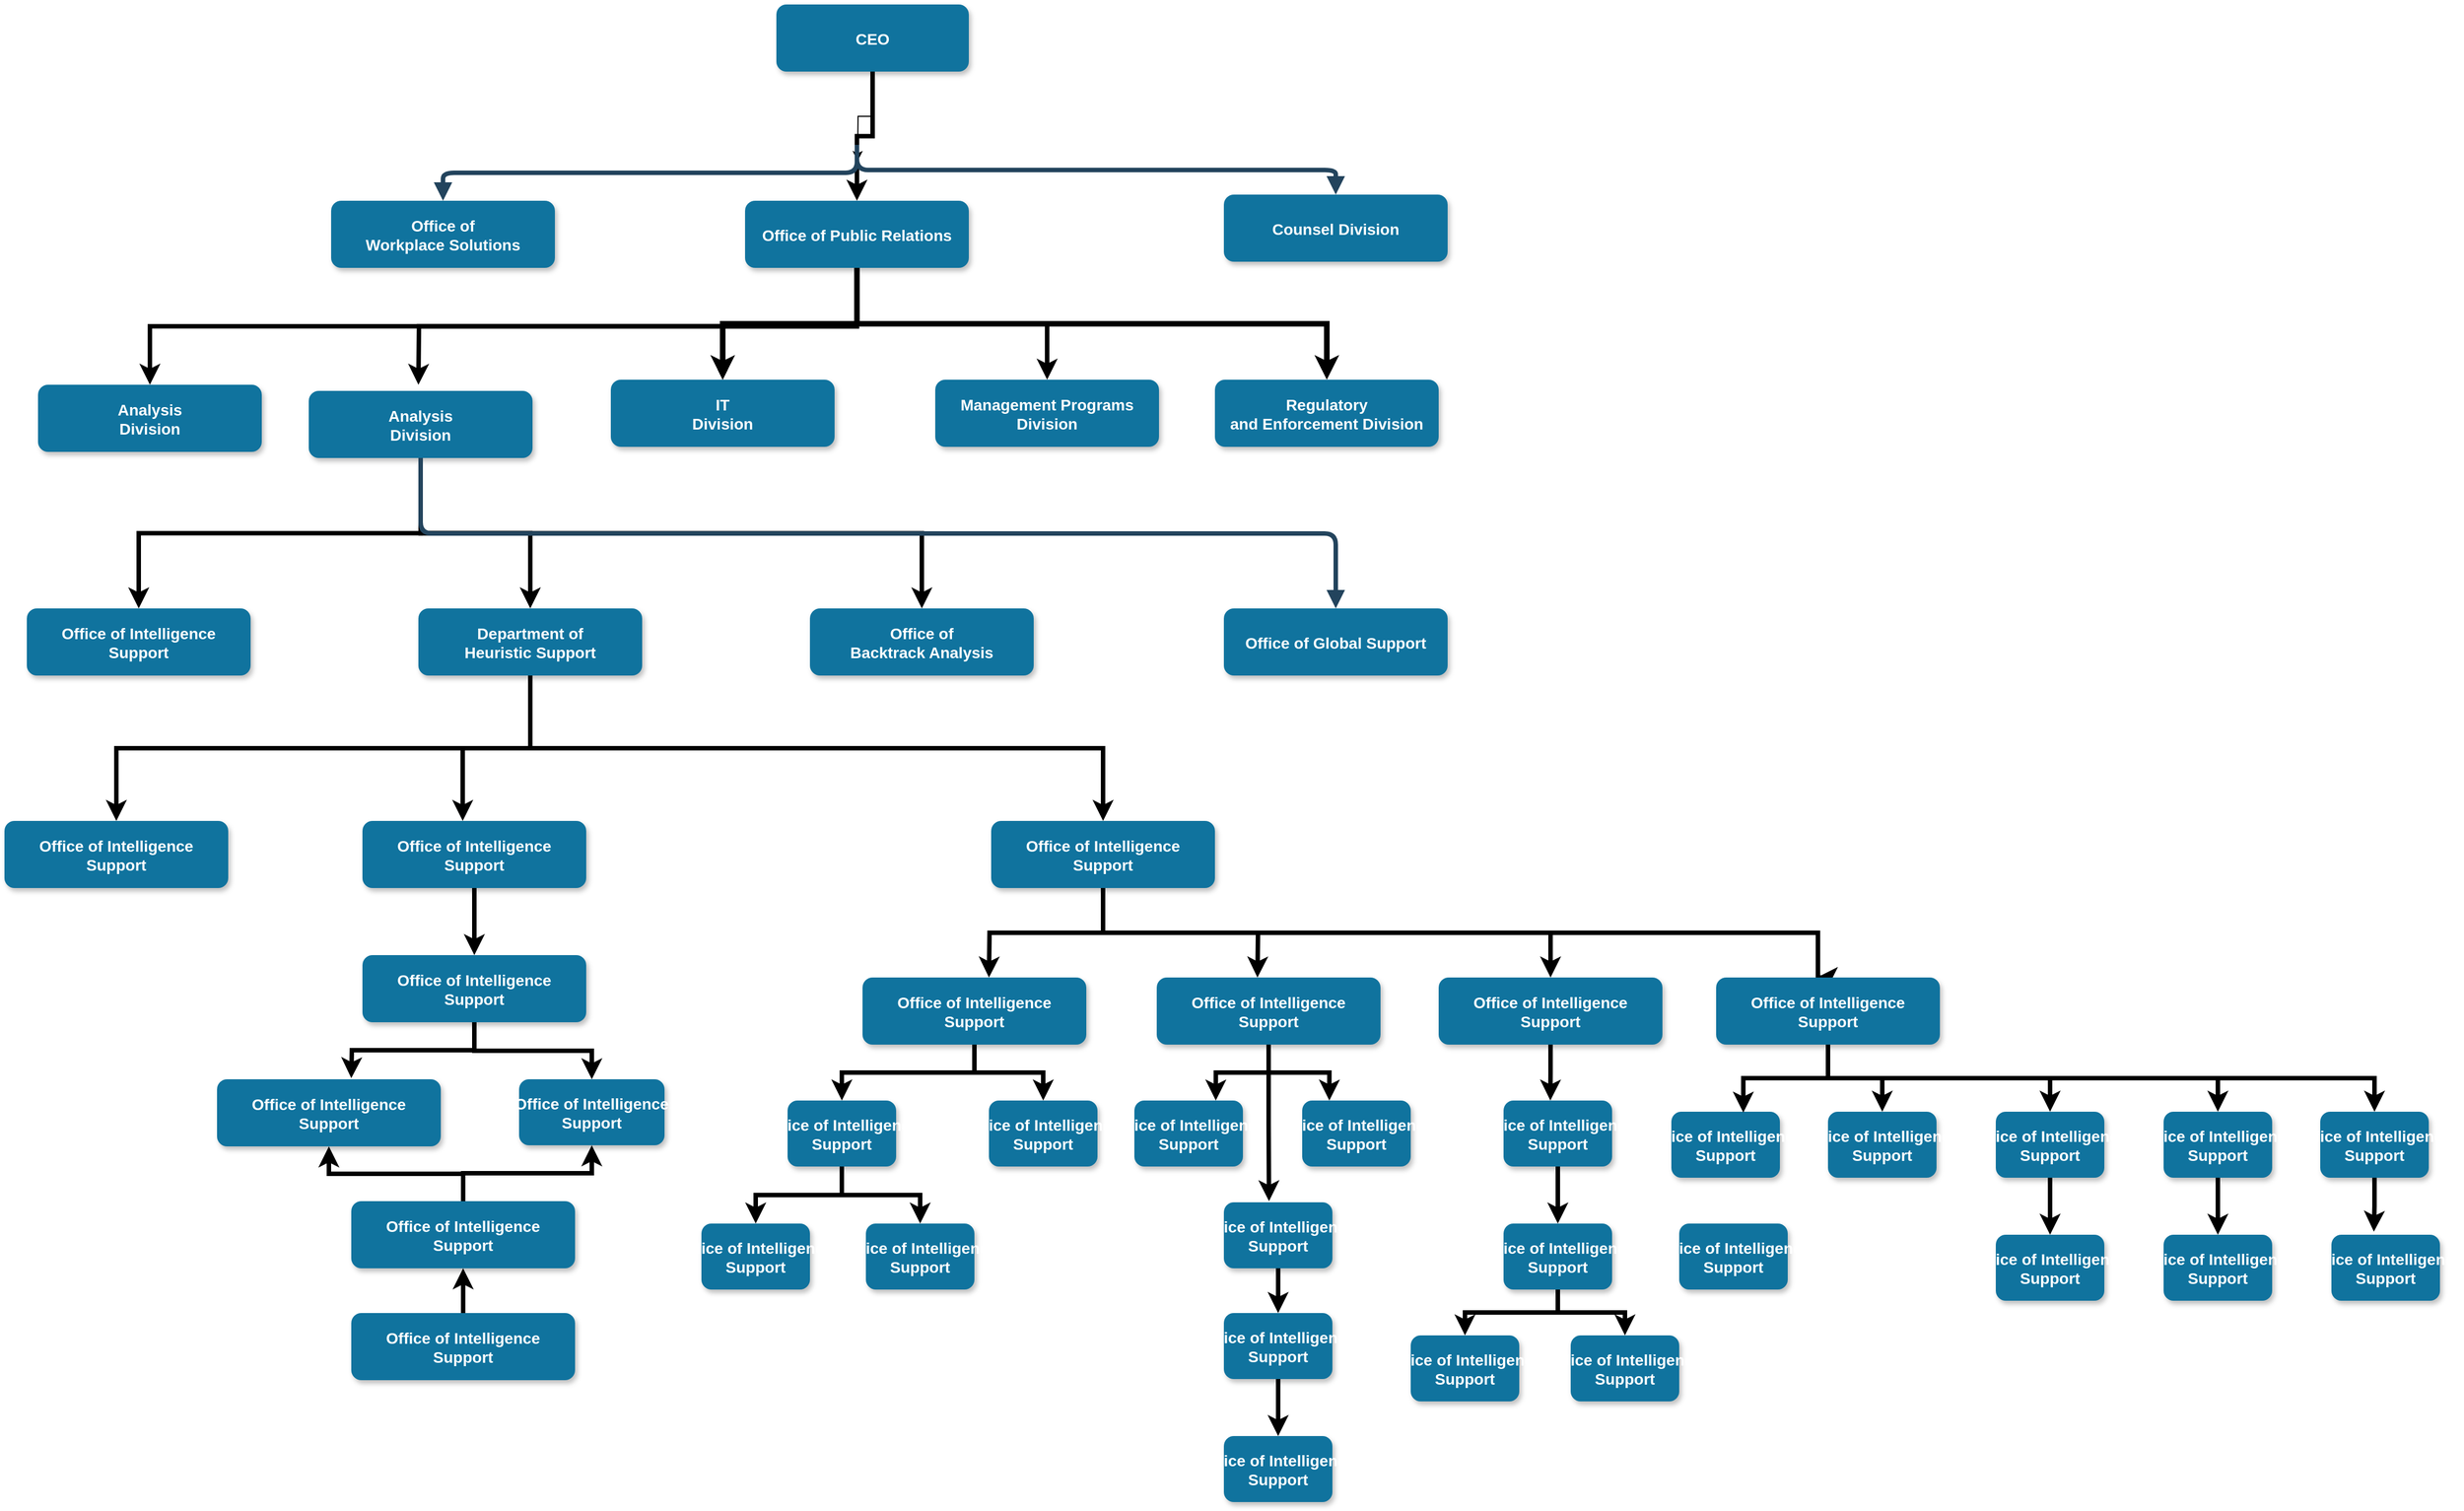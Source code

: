 <mxfile version="24.2.0" type="github">
  <diagram name="Page-1" id="97916047-d0de-89f5-080d-49f4d83e522f">
    <mxGraphModel dx="1340" dy="618" grid="1" gridSize="10" guides="1" tooltips="1" connect="1" arrows="1" fold="1" page="1" pageScale="1.5" pageWidth="1169" pageHeight="827" background="none" math="0" shadow="0">
      <root>
        <mxCell id="0" />
        <mxCell id="1" parent="0" />
        <mxCell id="HIM83jDWfp7aoqbR4-Ow-55" style="edgeStyle=orthogonalEdgeStyle;rounded=0;orthogonalLoop=1;jettySize=auto;html=1;exitX=0.5;exitY=1;exitDx=0;exitDy=0;" edge="1" parent="1" source="2">
          <mxGeometry relative="1" as="geometry">
            <mxPoint x="772.545" y="420" as="targetPoint" />
          </mxGeometry>
        </mxCell>
        <mxCell id="HIM83jDWfp7aoqbR4-Ow-57" style="edgeStyle=orthogonalEdgeStyle;rounded=0;orthogonalLoop=1;jettySize=auto;html=1;exitX=0.5;exitY=1;exitDx=0;exitDy=0;entryX=0.5;entryY=0;entryDx=0;entryDy=0;strokeWidth=4;" edge="1" parent="1" source="2" target="5">
          <mxGeometry relative="1" as="geometry" />
        </mxCell>
        <mxCell id="2" value="CEO" style="rounded=1;fillColor=#10739E;strokeColor=none;shadow=1;gradientColor=none;fontStyle=1;fontColor=#FFFFFF;fontSize=14;" parent="1" vertex="1">
          <mxGeometry x="700" y="280" width="172" height="60" as="geometry" />
        </mxCell>
        <mxCell id="4" value="Office of &#xa;Workplace Solutions" style="rounded=1;fillColor=#10739E;strokeColor=none;shadow=1;gradientColor=none;fontStyle=1;fontColor=#FFFFFF;fontSize=14;" parent="1" vertex="1">
          <mxGeometry x="302" y="455.5" width="200" height="60" as="geometry" />
        </mxCell>
        <mxCell id="HIM83jDWfp7aoqbR4-Ow-58" style="edgeStyle=orthogonalEdgeStyle;rounded=0;orthogonalLoop=1;jettySize=auto;html=1;exitX=0.5;exitY=1;exitDx=0;exitDy=0;strokeWidth=4;" edge="1" parent="1" source="5">
          <mxGeometry relative="1" as="geometry">
            <mxPoint x="380" y="620" as="targetPoint" />
          </mxGeometry>
        </mxCell>
        <mxCell id="HIM83jDWfp7aoqbR4-Ow-59" style="edgeStyle=orthogonalEdgeStyle;rounded=0;orthogonalLoop=1;jettySize=auto;html=1;exitX=0.5;exitY=1;exitDx=0;exitDy=0;strokeWidth=5;" edge="1" parent="1" source="5" target="13">
          <mxGeometry relative="1" as="geometry" />
        </mxCell>
        <mxCell id="HIM83jDWfp7aoqbR4-Ow-61" style="edgeStyle=orthogonalEdgeStyle;rounded=0;orthogonalLoop=1;jettySize=auto;html=1;exitX=0.5;exitY=1;exitDx=0;exitDy=0;entryX=0.5;entryY=0;entryDx=0;entryDy=0;strokeWidth=5;" edge="1" parent="1" source="5" target="23">
          <mxGeometry relative="1" as="geometry" />
        </mxCell>
        <mxCell id="HIM83jDWfp7aoqbR4-Ow-63" style="edgeStyle=orthogonalEdgeStyle;rounded=0;orthogonalLoop=1;jettySize=auto;html=1;exitX=0.5;exitY=1;exitDx=0;exitDy=0;strokeWidth=4;" edge="1" parent="1" source="5" target="HIM83jDWfp7aoqbR4-Ow-62">
          <mxGeometry relative="1" as="geometry" />
        </mxCell>
        <mxCell id="HIM83jDWfp7aoqbR4-Ow-64" value="" style="edgeStyle=orthogonalEdgeStyle;rounded=0;orthogonalLoop=1;jettySize=auto;html=1;" edge="1" parent="1" source="5" target="13">
          <mxGeometry relative="1" as="geometry" />
        </mxCell>
        <mxCell id="HIM83jDWfp7aoqbR4-Ow-65" style="edgeStyle=orthogonalEdgeStyle;rounded=0;orthogonalLoop=1;jettySize=auto;html=1;exitX=0.5;exitY=1;exitDx=0;exitDy=0;entryX=0.5;entryY=0;entryDx=0;entryDy=0;strokeWidth=4;" edge="1" parent="1" source="5" target="18">
          <mxGeometry relative="1" as="geometry" />
        </mxCell>
        <mxCell id="5" value="Office of Public Relations" style="rounded=1;fillColor=#10739E;strokeColor=none;shadow=1;gradientColor=none;fontStyle=1;fontColor=#FFFFFF;fontSize=14;" parent="1" vertex="1">
          <mxGeometry x="672" y="455.5" width="200" height="60" as="geometry" />
        </mxCell>
        <mxCell id="6" value="Counsel Division" style="rounded=1;fillColor=#10739E;strokeColor=none;shadow=1;gradientColor=none;fontStyle=1;fontColor=#FFFFFF;fontSize=14;" parent="1" vertex="1">
          <mxGeometry x="1100" y="450" width="200" height="60" as="geometry" />
        </mxCell>
        <mxCell id="HIM83jDWfp7aoqbR4-Ow-68" style="edgeStyle=orthogonalEdgeStyle;rounded=0;orthogonalLoop=1;jettySize=auto;html=1;exitX=0.5;exitY=1;exitDx=0;exitDy=0;entryX=0.5;entryY=0;entryDx=0;entryDy=0;strokeWidth=4;" edge="1" parent="1" source="8" target="11">
          <mxGeometry relative="1" as="geometry" />
        </mxCell>
        <mxCell id="HIM83jDWfp7aoqbR4-Ow-69" style="edgeStyle=orthogonalEdgeStyle;rounded=0;orthogonalLoop=1;jettySize=auto;html=1;exitX=0.5;exitY=1;exitDx=0;exitDy=0;entryX=0.5;entryY=0;entryDx=0;entryDy=0;strokeWidth=4;" edge="1" parent="1" source="8" target="12">
          <mxGeometry relative="1" as="geometry" />
        </mxCell>
        <mxCell id="HIM83jDWfp7aoqbR4-Ow-71" style="edgeStyle=orthogonalEdgeStyle;rounded=0;orthogonalLoop=1;jettySize=auto;html=1;exitX=0.5;exitY=1;exitDx=0;exitDy=0;strokeWidth=4;" edge="1" parent="1" source="8" target="10">
          <mxGeometry relative="1" as="geometry" />
        </mxCell>
        <mxCell id="8" value="Analysis &#xa;Division" style="rounded=1;fillColor=#10739E;strokeColor=none;shadow=1;gradientColor=none;fontStyle=1;fontColor=#FFFFFF;fontSize=14;" parent="1" vertex="1">
          <mxGeometry x="282" y="625.5" width="200" height="60" as="geometry" />
        </mxCell>
        <mxCell id="9" value="Office of Global Support" style="rounded=1;fillColor=#10739E;strokeColor=none;shadow=1;gradientColor=none;fontStyle=1;fontColor=#FFFFFF;fontSize=14;" parent="1" vertex="1">
          <mxGeometry x="1100" y="820" width="200" height="60" as="geometry" />
        </mxCell>
        <mxCell id="10" value="Office of &#xa;Backtrack Analysis" style="rounded=1;fillColor=#10739E;strokeColor=none;shadow=1;gradientColor=none;fontStyle=1;fontColor=#FFFFFF;fontSize=14;" parent="1" vertex="1">
          <mxGeometry x="730" y="820" width="200" height="60" as="geometry" />
        </mxCell>
        <mxCell id="HIM83jDWfp7aoqbR4-Ow-78" style="edgeStyle=orthogonalEdgeStyle;rounded=0;orthogonalLoop=1;jettySize=auto;html=1;exitX=0.5;exitY=1;exitDx=0;exitDy=0;strokeWidth=4;" edge="1" parent="1" source="11" target="HIM83jDWfp7aoqbR4-Ow-73">
          <mxGeometry relative="1" as="geometry" />
        </mxCell>
        <mxCell id="HIM83jDWfp7aoqbR4-Ow-94" style="edgeStyle=orthogonalEdgeStyle;rounded=0;orthogonalLoop=1;jettySize=auto;html=1;exitX=0.5;exitY=1;exitDx=0;exitDy=0;strokeWidth=4;" edge="1" parent="1" source="11" target="HIM83jDWfp7aoqbR4-Ow-93">
          <mxGeometry relative="1" as="geometry" />
        </mxCell>
        <mxCell id="11" value="Department of &#xa;Heuristic Support" style="rounded=1;fillColor=#10739E;strokeColor=none;shadow=1;gradientColor=none;fontStyle=1;fontColor=#FFFFFF;fontSize=14;" parent="1" vertex="1">
          <mxGeometry x="380" y="820" width="200" height="60" as="geometry" />
        </mxCell>
        <mxCell id="12" value="Office of Intelligence &#xa;Support" style="rounded=1;fillColor=#10739E;strokeColor=none;shadow=1;gradientColor=none;fontStyle=1;fontColor=#FFFFFF;fontSize=14;" parent="1" vertex="1">
          <mxGeometry x="30" y="820" width="200" height="60" as="geometry" />
        </mxCell>
        <mxCell id="13" value="IT&#xa;Division" style="rounded=1;fillColor=#10739E;strokeColor=none;shadow=1;gradientColor=none;fontStyle=1;fontColor=#FFFFFF;fontSize=14;" parent="1" vertex="1">
          <mxGeometry x="552" y="615.5" width="200" height="60" as="geometry" />
        </mxCell>
        <mxCell id="18" value="Management Programs &#xa;Division" style="rounded=1;fillColor=#10739E;strokeColor=none;shadow=1;gradientColor=none;fontStyle=1;fontColor=#FFFFFF;fontSize=14;" parent="1" vertex="1">
          <mxGeometry x="842" y="615.5" width="200" height="60" as="geometry" />
        </mxCell>
        <mxCell id="23" value="Regulatory &#xa;and Enforcement Division" style="rounded=1;fillColor=#10739E;strokeColor=none;shadow=1;gradientColor=none;fontStyle=1;fontColor=#FFFFFF;fontSize=14;" parent="1" vertex="1">
          <mxGeometry x="1092" y="615.5" width="200" height="60" as="geometry" />
        </mxCell>
        <mxCell id="31" value="" style="edgeStyle=elbowEdgeStyle;elbow=vertical;strokeWidth=4;endArrow=block;endFill=1;fontStyle=1;strokeColor=#23445D;" parent="1" target="4" edge="1">
          <mxGeometry x="22" y="165.5" width="100" height="100" as="geometry">
            <mxPoint x="772" y="405.5" as="sourcePoint" />
            <mxPoint x="122" y="165.5" as="targetPoint" />
          </mxGeometry>
        </mxCell>
        <mxCell id="32" value="" style="edgeStyle=elbowEdgeStyle;elbow=vertical;strokeWidth=4;endArrow=block;endFill=1;fontStyle=1;strokeColor=#23445D;" parent="1" target="6" edge="1">
          <mxGeometry x="22" y="165.5" width="100" height="100" as="geometry">
            <mxPoint x="772" y="405.5" as="sourcePoint" />
            <mxPoint x="122" y="165.5" as="targetPoint" />
          </mxGeometry>
        </mxCell>
        <mxCell id="38" value="" style="edgeStyle=elbowEdgeStyle;elbow=vertical;strokeWidth=4;endArrow=block;endFill=1;fontStyle=1;strokeColor=#23445D;" parent="1" source="8" target="9" edge="1">
          <mxGeometry x="62" y="165.5" width="100" height="100" as="geometry">
            <mxPoint x="62" y="265.5" as="sourcePoint" />
            <mxPoint x="162" y="165.5" as="targetPoint" />
          </mxGeometry>
        </mxCell>
        <mxCell id="HIM83jDWfp7aoqbR4-Ow-62" value="Analysis &#xa;Division" style="rounded=1;fillColor=#10739E;strokeColor=none;shadow=1;gradientColor=none;fontStyle=1;fontColor=#FFFFFF;fontSize=14;" vertex="1" parent="1">
          <mxGeometry x="40" y="620" width="200" height="60" as="geometry" />
        </mxCell>
        <mxCell id="HIM83jDWfp7aoqbR4-Ow-73" value="Office of Intelligence &#xa;Support" style="rounded=1;fillColor=#10739E;strokeColor=none;shadow=1;gradientColor=none;fontStyle=1;fontColor=#FFFFFF;fontSize=14;" vertex="1" parent="1">
          <mxGeometry x="10" y="1010" width="200" height="60" as="geometry" />
        </mxCell>
        <mxCell id="HIM83jDWfp7aoqbR4-Ow-82" style="edgeStyle=orthogonalEdgeStyle;rounded=0;orthogonalLoop=1;jettySize=auto;html=1;exitX=0.5;exitY=1;exitDx=0;exitDy=0;entryX=0.5;entryY=0;entryDx=0;entryDy=0;strokeWidth=4;" edge="1" parent="1" source="HIM83jDWfp7aoqbR4-Ow-74" target="HIM83jDWfp7aoqbR4-Ow-80">
          <mxGeometry relative="1" as="geometry" />
        </mxCell>
        <mxCell id="HIM83jDWfp7aoqbR4-Ow-74" value="Office of Intelligence &#xa;Support" style="rounded=1;fillColor=#10739E;strokeColor=none;shadow=1;gradientColor=none;fontStyle=1;fontColor=#FFFFFF;fontSize=14;" vertex="1" parent="1">
          <mxGeometry x="330" y="1010" width="200" height="60" as="geometry" />
        </mxCell>
        <mxCell id="HIM83jDWfp7aoqbR4-Ow-75" style="edgeStyle=orthogonalEdgeStyle;rounded=0;orthogonalLoop=1;jettySize=auto;html=1;exitX=0.5;exitY=1;exitDx=0;exitDy=0;entryX=0.448;entryY=0;entryDx=0;entryDy=0;entryPerimeter=0;strokeWidth=4;" edge="1" parent="1" source="11" target="HIM83jDWfp7aoqbR4-Ow-74">
          <mxGeometry relative="1" as="geometry" />
        </mxCell>
        <mxCell id="HIM83jDWfp7aoqbR4-Ow-90" style="edgeStyle=orthogonalEdgeStyle;rounded=0;orthogonalLoop=1;jettySize=auto;html=1;exitX=0.5;exitY=1;exitDx=0;exitDy=0;entryX=0.5;entryY=0;entryDx=0;entryDy=0;strokeWidth=4;" edge="1" parent="1" source="HIM83jDWfp7aoqbR4-Ow-80" target="HIM83jDWfp7aoqbR4-Ow-85">
          <mxGeometry relative="1" as="geometry" />
        </mxCell>
        <mxCell id="HIM83jDWfp7aoqbR4-Ow-91" style="edgeStyle=orthogonalEdgeStyle;rounded=0;orthogonalLoop=1;jettySize=auto;html=1;exitX=0.5;exitY=1;exitDx=0;exitDy=0;strokeWidth=4;" edge="1" parent="1" source="HIM83jDWfp7aoqbR4-Ow-80">
          <mxGeometry relative="1" as="geometry">
            <mxPoint x="320" y="1240" as="targetPoint" />
          </mxGeometry>
        </mxCell>
        <mxCell id="HIM83jDWfp7aoqbR4-Ow-80" value="Office of Intelligence &#xa;Support" style="rounded=1;fillColor=#10739E;strokeColor=none;shadow=1;gradientColor=none;fontStyle=1;fontColor=#FFFFFF;fontSize=14;" vertex="1" parent="1">
          <mxGeometry x="330" y="1130" width="200" height="60" as="geometry" />
        </mxCell>
        <mxCell id="HIM83jDWfp7aoqbR4-Ow-84" value="Office of Intelligence &#xa;Support" style="rounded=1;fillColor=#10739E;strokeColor=none;shadow=1;gradientColor=none;fontStyle=1;fontColor=#FFFFFF;fontSize=14;" vertex="1" parent="1">
          <mxGeometry x="200" y="1241" width="200" height="60" as="geometry" />
        </mxCell>
        <mxCell id="HIM83jDWfp7aoqbR4-Ow-85" value="Office of Intelligence &#xa;Support" style="rounded=1;fillColor=#10739E;strokeColor=none;shadow=1;gradientColor=none;fontStyle=1;fontColor=#FFFFFF;fontSize=14;" vertex="1" parent="1">
          <mxGeometry x="470" y="1241" width="130" height="59" as="geometry" />
        </mxCell>
        <mxCell id="HIM83jDWfp7aoqbR4-Ow-92" style="edgeStyle=orthogonalEdgeStyle;rounded=0;orthogonalLoop=1;jettySize=auto;html=1;exitX=0.5;exitY=0;exitDx=0;exitDy=0;entryX=0.5;entryY=1;entryDx=0;entryDy=0;strokeWidth=4;" edge="1" parent="1" source="HIM83jDWfp7aoqbR4-Ow-86" target="HIM83jDWfp7aoqbR4-Ow-87">
          <mxGeometry relative="1" as="geometry" />
        </mxCell>
        <mxCell id="HIM83jDWfp7aoqbR4-Ow-86" value="Office of Intelligence &#xa;Support" style="rounded=1;fillColor=#10739E;strokeColor=none;shadow=1;gradientColor=none;fontStyle=1;fontColor=#FFFFFF;fontSize=14;" vertex="1" parent="1">
          <mxGeometry x="320" y="1450" width="200" height="60" as="geometry" />
        </mxCell>
        <mxCell id="HIM83jDWfp7aoqbR4-Ow-88" style="edgeStyle=orthogonalEdgeStyle;rounded=0;orthogonalLoop=1;jettySize=auto;html=1;exitX=0.5;exitY=0;exitDx=0;exitDy=0;strokeWidth=4;" edge="1" parent="1" source="HIM83jDWfp7aoqbR4-Ow-87" target="HIM83jDWfp7aoqbR4-Ow-85">
          <mxGeometry relative="1" as="geometry" />
        </mxCell>
        <mxCell id="HIM83jDWfp7aoqbR4-Ow-89" style="edgeStyle=orthogonalEdgeStyle;rounded=0;orthogonalLoop=1;jettySize=auto;html=1;exitX=0.5;exitY=0;exitDx=0;exitDy=0;entryX=0.5;entryY=1;entryDx=0;entryDy=0;strokeWidth=4;" edge="1" parent="1" source="HIM83jDWfp7aoqbR4-Ow-87" target="HIM83jDWfp7aoqbR4-Ow-84">
          <mxGeometry relative="1" as="geometry" />
        </mxCell>
        <mxCell id="HIM83jDWfp7aoqbR4-Ow-87" value="Office of Intelligence &#xa;Support" style="rounded=1;fillColor=#10739E;strokeColor=none;shadow=1;gradientColor=none;fontStyle=1;fontColor=#FFFFFF;fontSize=14;" vertex="1" parent="1">
          <mxGeometry x="320" y="1350" width="200" height="60" as="geometry" />
        </mxCell>
        <mxCell id="HIM83jDWfp7aoqbR4-Ow-99" style="edgeStyle=orthogonalEdgeStyle;rounded=0;orthogonalLoop=1;jettySize=auto;html=1;exitX=0.5;exitY=1;exitDx=0;exitDy=0;strokeWidth=4;" edge="1" parent="1" source="HIM83jDWfp7aoqbR4-Ow-93">
          <mxGeometry relative="1" as="geometry">
            <mxPoint x="890" y="1150" as="targetPoint" />
          </mxGeometry>
        </mxCell>
        <mxCell id="HIM83jDWfp7aoqbR4-Ow-101" style="edgeStyle=orthogonalEdgeStyle;rounded=0;orthogonalLoop=1;jettySize=auto;html=1;exitX=0.5;exitY=1;exitDx=0;exitDy=0;strokeWidth=4;" edge="1" parent="1" source="HIM83jDWfp7aoqbR4-Ow-93">
          <mxGeometry relative="1" as="geometry">
            <mxPoint x="1130" y="1150" as="targetPoint" />
          </mxGeometry>
        </mxCell>
        <mxCell id="HIM83jDWfp7aoqbR4-Ow-104" style="edgeStyle=orthogonalEdgeStyle;rounded=0;orthogonalLoop=1;jettySize=auto;html=1;exitX=0.5;exitY=1;exitDx=0;exitDy=0;entryX=0.5;entryY=0;entryDx=0;entryDy=0;strokeWidth=4;" edge="1" parent="1" source="HIM83jDWfp7aoqbR4-Ow-93" target="HIM83jDWfp7aoqbR4-Ow-97">
          <mxGeometry relative="1" as="geometry" />
        </mxCell>
        <mxCell id="HIM83jDWfp7aoqbR4-Ow-111" style="edgeStyle=orthogonalEdgeStyle;rounded=0;orthogonalLoop=1;jettySize=auto;html=1;exitX=0.5;exitY=1;exitDx=0;exitDy=0;strokeWidth=4;" edge="1" parent="1" source="HIM83jDWfp7aoqbR4-Ow-93">
          <mxGeometry relative="1" as="geometry">
            <mxPoint x="1630.0" y="1150" as="targetPoint" />
            <Array as="points">
              <mxPoint x="992" y="1110" />
              <mxPoint x="1631" y="1110" />
              <mxPoint x="1631" y="1150" />
            </Array>
          </mxGeometry>
        </mxCell>
        <mxCell id="HIM83jDWfp7aoqbR4-Ow-93" value="Office of Intelligence &#xa;Support" style="rounded=1;fillColor=#10739E;strokeColor=none;shadow=1;gradientColor=none;fontStyle=1;fontColor=#FFFFFF;fontSize=14;" vertex="1" parent="1">
          <mxGeometry x="892" y="1010" width="200" height="60" as="geometry" />
        </mxCell>
        <mxCell id="HIM83jDWfp7aoqbR4-Ow-117" value="" style="edgeStyle=orthogonalEdgeStyle;rounded=0;orthogonalLoop=1;jettySize=auto;html=1;strokeWidth=4;" edge="1" parent="1" source="HIM83jDWfp7aoqbR4-Ow-95" target="HIM83jDWfp7aoqbR4-Ow-116">
          <mxGeometry relative="1" as="geometry" />
        </mxCell>
        <mxCell id="HIM83jDWfp7aoqbR4-Ow-118" style="edgeStyle=orthogonalEdgeStyle;rounded=0;orthogonalLoop=1;jettySize=auto;html=1;exitX=0.5;exitY=1;exitDx=0;exitDy=0;entryX=0.5;entryY=0;entryDx=0;entryDy=0;strokeWidth=4;" edge="1" parent="1" source="HIM83jDWfp7aoqbR4-Ow-95" target="HIM83jDWfp7aoqbR4-Ow-112">
          <mxGeometry relative="1" as="geometry" />
        </mxCell>
        <mxCell id="HIM83jDWfp7aoqbR4-Ow-95" value="Office of Intelligence &#xa;Support" style="rounded=1;fillColor=#10739E;strokeColor=none;shadow=1;gradientColor=none;fontStyle=1;fontColor=#FFFFFF;fontSize=14;" vertex="1" parent="1">
          <mxGeometry x="777" y="1150" width="200" height="60" as="geometry" />
        </mxCell>
        <mxCell id="HIM83jDWfp7aoqbR4-Ow-129" style="edgeStyle=orthogonalEdgeStyle;rounded=0;orthogonalLoop=1;jettySize=auto;html=1;exitX=0.5;exitY=1;exitDx=0;exitDy=0;strokeWidth=4;" edge="1" parent="1" source="HIM83jDWfp7aoqbR4-Ow-96">
          <mxGeometry relative="1" as="geometry">
            <mxPoint x="1140.333" y="1350" as="targetPoint" />
          </mxGeometry>
        </mxCell>
        <mxCell id="HIM83jDWfp7aoqbR4-Ow-130" style="edgeStyle=orthogonalEdgeStyle;rounded=0;orthogonalLoop=1;jettySize=auto;html=1;exitX=0.5;exitY=1;exitDx=0;exitDy=0;entryX=0.75;entryY=0;entryDx=0;entryDy=0;strokeWidth=4;" edge="1" parent="1" source="HIM83jDWfp7aoqbR4-Ow-96" target="HIM83jDWfp7aoqbR4-Ow-125">
          <mxGeometry relative="1" as="geometry" />
        </mxCell>
        <mxCell id="HIM83jDWfp7aoqbR4-Ow-131" style="edgeStyle=orthogonalEdgeStyle;rounded=0;orthogonalLoop=1;jettySize=auto;html=1;exitX=0.5;exitY=1;exitDx=0;exitDy=0;entryX=0.25;entryY=0;entryDx=0;entryDy=0;strokeWidth=4;" edge="1" parent="1" source="HIM83jDWfp7aoqbR4-Ow-96" target="HIM83jDWfp7aoqbR4-Ow-126">
          <mxGeometry relative="1" as="geometry" />
        </mxCell>
        <mxCell id="HIM83jDWfp7aoqbR4-Ow-96" value="Office of Intelligence &#xa;Support" style="rounded=1;fillColor=#10739E;strokeColor=none;shadow=1;gradientColor=none;fontStyle=1;fontColor=#FFFFFF;fontSize=14;" vertex="1" parent="1">
          <mxGeometry x="1040" y="1150" width="200" height="60" as="geometry" />
        </mxCell>
        <mxCell id="HIM83jDWfp7aoqbR4-Ow-97" value="Office of Intelligence &#xa;Support" style="rounded=1;fillColor=#10739E;strokeColor=none;shadow=1;gradientColor=none;fontStyle=1;fontColor=#FFFFFF;fontSize=14;" vertex="1" parent="1">
          <mxGeometry x="1292" y="1150" width="200" height="60" as="geometry" />
        </mxCell>
        <mxCell id="HIM83jDWfp7aoqbR4-Ow-149" style="edgeStyle=orthogonalEdgeStyle;rounded=0;orthogonalLoop=1;jettySize=auto;html=1;exitX=0.5;exitY=1;exitDx=0;exitDy=0;strokeWidth=4;" edge="1" parent="1" source="HIM83jDWfp7aoqbR4-Ow-98" target="HIM83jDWfp7aoqbR4-Ow-144">
          <mxGeometry relative="1" as="geometry" />
        </mxCell>
        <mxCell id="HIM83jDWfp7aoqbR4-Ow-150" style="edgeStyle=orthogonalEdgeStyle;rounded=0;orthogonalLoop=1;jettySize=auto;html=1;exitX=0.5;exitY=1;exitDx=0;exitDy=0;entryX=0.5;entryY=0;entryDx=0;entryDy=0;strokeWidth=4;" edge="1" parent="1" source="HIM83jDWfp7aoqbR4-Ow-98" target="HIM83jDWfp7aoqbR4-Ow-146">
          <mxGeometry relative="1" as="geometry" />
        </mxCell>
        <mxCell id="HIM83jDWfp7aoqbR4-Ow-151" style="edgeStyle=orthogonalEdgeStyle;rounded=0;orthogonalLoop=1;jettySize=auto;html=1;exitX=0.5;exitY=1;exitDx=0;exitDy=0;entryX=0.5;entryY=0;entryDx=0;entryDy=0;strokeWidth=4;" edge="1" parent="1" source="HIM83jDWfp7aoqbR4-Ow-98" target="HIM83jDWfp7aoqbR4-Ow-145">
          <mxGeometry relative="1" as="geometry" />
        </mxCell>
        <mxCell id="HIM83jDWfp7aoqbR4-Ow-153" style="edgeStyle=orthogonalEdgeStyle;rounded=0;orthogonalLoop=1;jettySize=auto;html=1;exitX=0.5;exitY=1;exitDx=0;exitDy=0;entryX=0.5;entryY=0;entryDx=0;entryDy=0;strokeWidth=4;" edge="1" parent="1" source="HIM83jDWfp7aoqbR4-Ow-98" target="HIM83jDWfp7aoqbR4-Ow-152">
          <mxGeometry relative="1" as="geometry" />
        </mxCell>
        <mxCell id="HIM83jDWfp7aoqbR4-Ow-98" value="Office of Intelligence &#xa;Support" style="rounded=1;fillColor=#10739E;strokeColor=none;shadow=1;gradientColor=none;fontStyle=1;fontColor=#FFFFFF;fontSize=14;" vertex="1" parent="1">
          <mxGeometry x="1540" y="1150" width="200" height="60" as="geometry" />
        </mxCell>
        <mxCell id="HIM83jDWfp7aoqbR4-Ow-105" style="edgeStyle=orthogonalEdgeStyle;rounded=0;orthogonalLoop=1;jettySize=auto;html=1;exitX=0.5;exitY=1;exitDx=0;exitDy=0;" edge="1" parent="1" source="HIM83jDWfp7aoqbR4-Ow-87" target="HIM83jDWfp7aoqbR4-Ow-87">
          <mxGeometry relative="1" as="geometry" />
        </mxCell>
        <mxCell id="HIM83jDWfp7aoqbR4-Ow-106" style="edgeStyle=orthogonalEdgeStyle;rounded=0;orthogonalLoop=1;jettySize=auto;html=1;exitX=0.5;exitY=1;exitDx=0;exitDy=0;" edge="1" parent="1" source="HIM83jDWfp7aoqbR4-Ow-86" target="HIM83jDWfp7aoqbR4-Ow-86">
          <mxGeometry relative="1" as="geometry" />
        </mxCell>
        <mxCell id="HIM83jDWfp7aoqbR4-Ow-121" value="" style="edgeStyle=orthogonalEdgeStyle;rounded=0;orthogonalLoop=1;jettySize=auto;html=1;strokeWidth=4;" edge="1" parent="1" source="HIM83jDWfp7aoqbR4-Ow-112" target="HIM83jDWfp7aoqbR4-Ow-120">
          <mxGeometry relative="1" as="geometry" />
        </mxCell>
        <mxCell id="HIM83jDWfp7aoqbR4-Ow-123" style="edgeStyle=orthogonalEdgeStyle;rounded=0;orthogonalLoop=1;jettySize=auto;html=1;entryX=0.5;entryY=0;entryDx=0;entryDy=0;strokeWidth=4;" edge="1" parent="1" source="HIM83jDWfp7aoqbR4-Ow-112" target="HIM83jDWfp7aoqbR4-Ow-119">
          <mxGeometry relative="1" as="geometry" />
        </mxCell>
        <mxCell id="HIM83jDWfp7aoqbR4-Ow-112" value="Office of Intelligence &#xa;Support" style="rounded=1;fillColor=#10739E;strokeColor=none;shadow=1;gradientColor=none;fontStyle=1;fontColor=#FFFFFF;fontSize=14;" vertex="1" parent="1">
          <mxGeometry x="710" y="1260" width="97" height="59" as="geometry" />
        </mxCell>
        <mxCell id="HIM83jDWfp7aoqbR4-Ow-116" value="Office of Intelligence &#xa;Support" style="rounded=1;fillColor=#10739E;strokeColor=none;shadow=1;gradientColor=none;fontStyle=1;fontColor=#FFFFFF;fontSize=14;" vertex="1" parent="1">
          <mxGeometry x="890" y="1260" width="97" height="59" as="geometry" />
        </mxCell>
        <mxCell id="HIM83jDWfp7aoqbR4-Ow-119" value="Office of Intelligence &#xa;Support" style="rounded=1;fillColor=#10739E;strokeColor=none;shadow=1;gradientColor=none;fontStyle=1;fontColor=#FFFFFF;fontSize=14;" vertex="1" parent="1">
          <mxGeometry x="780" y="1370" width="97" height="59" as="geometry" />
        </mxCell>
        <mxCell id="HIM83jDWfp7aoqbR4-Ow-120" value="Office of Intelligence &#xa;Support" style="rounded=1;fillColor=#10739E;strokeColor=none;shadow=1;gradientColor=none;fontStyle=1;fontColor=#FFFFFF;fontSize=14;" vertex="1" parent="1">
          <mxGeometry x="633" y="1370" width="97" height="59" as="geometry" />
        </mxCell>
        <mxCell id="HIM83jDWfp7aoqbR4-Ow-133" style="edgeStyle=orthogonalEdgeStyle;rounded=0;orthogonalLoop=1;jettySize=auto;html=1;exitX=0.5;exitY=1;exitDx=0;exitDy=0;entryX=0.5;entryY=0;entryDx=0;entryDy=0;strokeWidth=4;" edge="1" parent="1" source="HIM83jDWfp7aoqbR4-Ow-124" target="HIM83jDWfp7aoqbR4-Ow-128">
          <mxGeometry relative="1" as="geometry" />
        </mxCell>
        <mxCell id="HIM83jDWfp7aoqbR4-Ow-124" value="Office of Intelligence &#xa;Support" style="rounded=1;fillColor=#10739E;strokeColor=none;shadow=1;gradientColor=none;fontStyle=1;fontColor=#FFFFFF;fontSize=14;" vertex="1" parent="1">
          <mxGeometry x="1100" y="1351" width="97" height="59" as="geometry" />
        </mxCell>
        <mxCell id="HIM83jDWfp7aoqbR4-Ow-125" value="Office of Intelligence &#xa;Support" style="rounded=1;fillColor=#10739E;strokeColor=none;shadow=1;gradientColor=none;fontStyle=1;fontColor=#FFFFFF;fontSize=14;" vertex="1" parent="1">
          <mxGeometry x="1020" y="1260" width="97" height="59" as="geometry" />
        </mxCell>
        <mxCell id="HIM83jDWfp7aoqbR4-Ow-126" value="Office of Intelligence &#xa;Support" style="rounded=1;fillColor=#10739E;strokeColor=none;shadow=1;gradientColor=none;fontStyle=1;fontColor=#FFFFFF;fontSize=14;" vertex="1" parent="1">
          <mxGeometry x="1170" y="1260" width="97" height="59" as="geometry" />
        </mxCell>
        <mxCell id="HIM83jDWfp7aoqbR4-Ow-127" value="Office of Intelligence &#xa;Support" style="rounded=1;fillColor=#10739E;strokeColor=none;shadow=1;gradientColor=none;fontStyle=1;fontColor=#FFFFFF;fontSize=14;" vertex="1" parent="1">
          <mxGeometry x="1100" y="1560" width="97" height="59" as="geometry" />
        </mxCell>
        <mxCell id="HIM83jDWfp7aoqbR4-Ow-134" style="edgeStyle=orthogonalEdgeStyle;rounded=0;orthogonalLoop=1;jettySize=auto;html=1;exitX=0.5;exitY=1;exitDx=0;exitDy=0;entryX=0.5;entryY=0;entryDx=0;entryDy=0;strokeWidth=4;" edge="1" parent="1" source="HIM83jDWfp7aoqbR4-Ow-128" target="HIM83jDWfp7aoqbR4-Ow-127">
          <mxGeometry relative="1" as="geometry" />
        </mxCell>
        <mxCell id="HIM83jDWfp7aoqbR4-Ow-128" value="Office of Intelligence &#xa;Support" style="rounded=1;fillColor=#10739E;strokeColor=none;shadow=1;gradientColor=none;fontStyle=1;fontColor=#FFFFFF;fontSize=14;" vertex="1" parent="1">
          <mxGeometry x="1100" y="1450" width="97" height="59" as="geometry" />
        </mxCell>
        <mxCell id="HIM83jDWfp7aoqbR4-Ow-142" style="edgeStyle=orthogonalEdgeStyle;rounded=0;orthogonalLoop=1;jettySize=auto;html=1;exitX=0.5;exitY=1;exitDx=0;exitDy=0;strokeWidth=4;" edge="1" parent="1" source="HIM83jDWfp7aoqbR4-Ow-135" target="HIM83jDWfp7aoqbR4-Ow-139">
          <mxGeometry relative="1" as="geometry" />
        </mxCell>
        <mxCell id="HIM83jDWfp7aoqbR4-Ow-143" style="edgeStyle=orthogonalEdgeStyle;rounded=0;orthogonalLoop=1;jettySize=auto;html=1;exitX=0.5;exitY=1;exitDx=0;exitDy=0;entryX=0.5;entryY=0;entryDx=0;entryDy=0;strokeWidth=4;" edge="1" parent="1" source="HIM83jDWfp7aoqbR4-Ow-135" target="HIM83jDWfp7aoqbR4-Ow-138">
          <mxGeometry relative="1" as="geometry" />
        </mxCell>
        <mxCell id="HIM83jDWfp7aoqbR4-Ow-135" value="Office of Intelligence &#xa;Support" style="rounded=1;fillColor=#10739E;strokeColor=none;shadow=1;gradientColor=none;fontStyle=1;fontColor=#FFFFFF;fontSize=14;" vertex="1" parent="1">
          <mxGeometry x="1350" y="1370" width="97" height="59" as="geometry" />
        </mxCell>
        <mxCell id="HIM83jDWfp7aoqbR4-Ow-141" style="edgeStyle=orthogonalEdgeStyle;rounded=0;orthogonalLoop=1;jettySize=auto;html=1;exitX=0.5;exitY=1;exitDx=0;exitDy=0;entryX=0.5;entryY=0;entryDx=0;entryDy=0;strokeWidth=4;" edge="1" parent="1" source="HIM83jDWfp7aoqbR4-Ow-136" target="HIM83jDWfp7aoqbR4-Ow-135">
          <mxGeometry relative="1" as="geometry" />
        </mxCell>
        <mxCell id="HIM83jDWfp7aoqbR4-Ow-136" value="Office of Intelligence &#xa;Support" style="rounded=1;fillColor=#10739E;strokeColor=none;shadow=1;gradientColor=none;fontStyle=1;fontColor=#FFFFFF;fontSize=14;" vertex="1" parent="1">
          <mxGeometry x="1350" y="1260" width="97" height="59" as="geometry" />
        </mxCell>
        <mxCell id="HIM83jDWfp7aoqbR4-Ow-138" value="Office of Intelligence &#xa;Support" style="rounded=1;fillColor=#10739E;strokeColor=none;shadow=1;gradientColor=none;fontStyle=1;fontColor=#FFFFFF;fontSize=14;" vertex="1" parent="1">
          <mxGeometry x="1410" y="1470" width="97" height="59" as="geometry" />
        </mxCell>
        <mxCell id="HIM83jDWfp7aoqbR4-Ow-139" value="Office of Intelligence &#xa;Support" style="rounded=1;fillColor=#10739E;strokeColor=none;shadow=1;gradientColor=none;fontStyle=1;fontColor=#FFFFFF;fontSize=14;" vertex="1" parent="1">
          <mxGeometry x="1267" y="1470" width="97" height="59" as="geometry" />
        </mxCell>
        <mxCell id="HIM83jDWfp7aoqbR4-Ow-140" style="edgeStyle=orthogonalEdgeStyle;rounded=0;orthogonalLoop=1;jettySize=auto;html=1;exitX=0.5;exitY=1;exitDx=0;exitDy=0;entryX=0.431;entryY=0;entryDx=0;entryDy=0;entryPerimeter=0;strokeWidth=4;" edge="1" parent="1" source="HIM83jDWfp7aoqbR4-Ow-97" target="HIM83jDWfp7aoqbR4-Ow-136">
          <mxGeometry relative="1" as="geometry" />
        </mxCell>
        <mxCell id="HIM83jDWfp7aoqbR4-Ow-159" style="edgeStyle=orthogonalEdgeStyle;rounded=0;orthogonalLoop=1;jettySize=auto;html=1;exitX=0.5;exitY=1;exitDx=0;exitDy=0;entryX=0.5;entryY=0;entryDx=0;entryDy=0;strokeWidth=4;" edge="1" parent="1" source="HIM83jDWfp7aoqbR4-Ow-144" target="HIM83jDWfp7aoqbR4-Ow-156">
          <mxGeometry relative="1" as="geometry" />
        </mxCell>
        <mxCell id="HIM83jDWfp7aoqbR4-Ow-144" value="Office of Intelligence &#xa;Support" style="rounded=1;fillColor=#10739E;strokeColor=none;shadow=1;gradientColor=none;fontStyle=1;fontColor=#FFFFFF;fontSize=14;" vertex="1" parent="1">
          <mxGeometry x="1940" y="1270" width="97" height="59" as="geometry" />
        </mxCell>
        <mxCell id="HIM83jDWfp7aoqbR4-Ow-158" style="edgeStyle=orthogonalEdgeStyle;rounded=0;orthogonalLoop=1;jettySize=auto;html=1;exitX=0.5;exitY=1;exitDx=0;exitDy=0;entryX=0.5;entryY=0;entryDx=0;entryDy=0;strokeWidth=4;" edge="1" parent="1" source="HIM83jDWfp7aoqbR4-Ow-145" target="HIM83jDWfp7aoqbR4-Ow-155">
          <mxGeometry relative="1" as="geometry" />
        </mxCell>
        <mxCell id="HIM83jDWfp7aoqbR4-Ow-145" value="Office of Intelligence &#xa;Support" style="rounded=1;fillColor=#10739E;strokeColor=none;shadow=1;gradientColor=none;fontStyle=1;fontColor=#FFFFFF;fontSize=14;" vertex="1" parent="1">
          <mxGeometry x="1790" y="1270" width="97" height="59" as="geometry" />
        </mxCell>
        <mxCell id="HIM83jDWfp7aoqbR4-Ow-146" value="Office of Intelligence &#xa;Support" style="rounded=1;fillColor=#10739E;strokeColor=none;shadow=1;gradientColor=none;fontStyle=1;fontColor=#FFFFFF;fontSize=14;" vertex="1" parent="1">
          <mxGeometry x="1640" y="1270" width="97" height="59" as="geometry" />
        </mxCell>
        <mxCell id="HIM83jDWfp7aoqbR4-Ow-147" value="Office of Intelligence &#xa;Support" style="rounded=1;fillColor=#10739E;strokeColor=none;shadow=1;gradientColor=none;fontStyle=1;fontColor=#FFFFFF;fontSize=14;" vertex="1" parent="1">
          <mxGeometry x="1500" y="1270" width="97" height="59" as="geometry" />
        </mxCell>
        <mxCell id="HIM83jDWfp7aoqbR4-Ow-148" style="edgeStyle=orthogonalEdgeStyle;rounded=0;orthogonalLoop=1;jettySize=auto;html=1;exitX=0.5;exitY=1;exitDx=0;exitDy=0;entryX=0.663;entryY=0.013;entryDx=0;entryDy=0;entryPerimeter=0;strokeWidth=4;" edge="1" parent="1" source="HIM83jDWfp7aoqbR4-Ow-98" target="HIM83jDWfp7aoqbR4-Ow-147">
          <mxGeometry relative="1" as="geometry" />
        </mxCell>
        <mxCell id="HIM83jDWfp7aoqbR4-Ow-152" value="Office of Intelligence &#xa;Support" style="rounded=1;fillColor=#10739E;strokeColor=none;shadow=1;gradientColor=none;fontStyle=1;fontColor=#FFFFFF;fontSize=14;" vertex="1" parent="1">
          <mxGeometry x="2080" y="1270" width="97" height="59" as="geometry" />
        </mxCell>
        <mxCell id="HIM83jDWfp7aoqbR4-Ow-154" value="Office of Intelligence &#xa;Support" style="rounded=1;fillColor=#10739E;strokeColor=none;shadow=1;gradientColor=none;fontStyle=1;fontColor=#FFFFFF;fontSize=14;" vertex="1" parent="1">
          <mxGeometry x="1507" y="1370" width="97" height="59" as="geometry" />
        </mxCell>
        <mxCell id="HIM83jDWfp7aoqbR4-Ow-155" value="Office of Intelligence &#xa;Support" style="rounded=1;fillColor=#10739E;strokeColor=none;shadow=1;gradientColor=none;fontStyle=1;fontColor=#FFFFFF;fontSize=14;" vertex="1" parent="1">
          <mxGeometry x="1790" y="1380" width="97" height="59" as="geometry" />
        </mxCell>
        <mxCell id="HIM83jDWfp7aoqbR4-Ow-156" value="Office of Intelligence &#xa;Support" style="rounded=1;fillColor=#10739E;strokeColor=none;shadow=1;gradientColor=none;fontStyle=1;fontColor=#FFFFFF;fontSize=14;" vertex="1" parent="1">
          <mxGeometry x="1940" y="1380" width="97" height="59" as="geometry" />
        </mxCell>
        <mxCell id="HIM83jDWfp7aoqbR4-Ow-157" value="Office of Intelligence &#xa;Support" style="rounded=1;fillColor=#10739E;strokeColor=none;shadow=1;gradientColor=none;fontStyle=1;fontColor=#FFFFFF;fontSize=14;" vertex="1" parent="1">
          <mxGeometry x="2090" y="1380" width="97" height="59" as="geometry" />
        </mxCell>
        <mxCell id="HIM83jDWfp7aoqbR4-Ow-160" style="edgeStyle=orthogonalEdgeStyle;rounded=0;orthogonalLoop=1;jettySize=auto;html=1;exitX=0.5;exitY=1;exitDx=0;exitDy=0;entryX=0.391;entryY=-0.046;entryDx=0;entryDy=0;entryPerimeter=0;strokeWidth=4;" edge="1" parent="1" source="HIM83jDWfp7aoqbR4-Ow-152" target="HIM83jDWfp7aoqbR4-Ow-157">
          <mxGeometry relative="1" as="geometry" />
        </mxCell>
      </root>
    </mxGraphModel>
  </diagram>
</mxfile>
